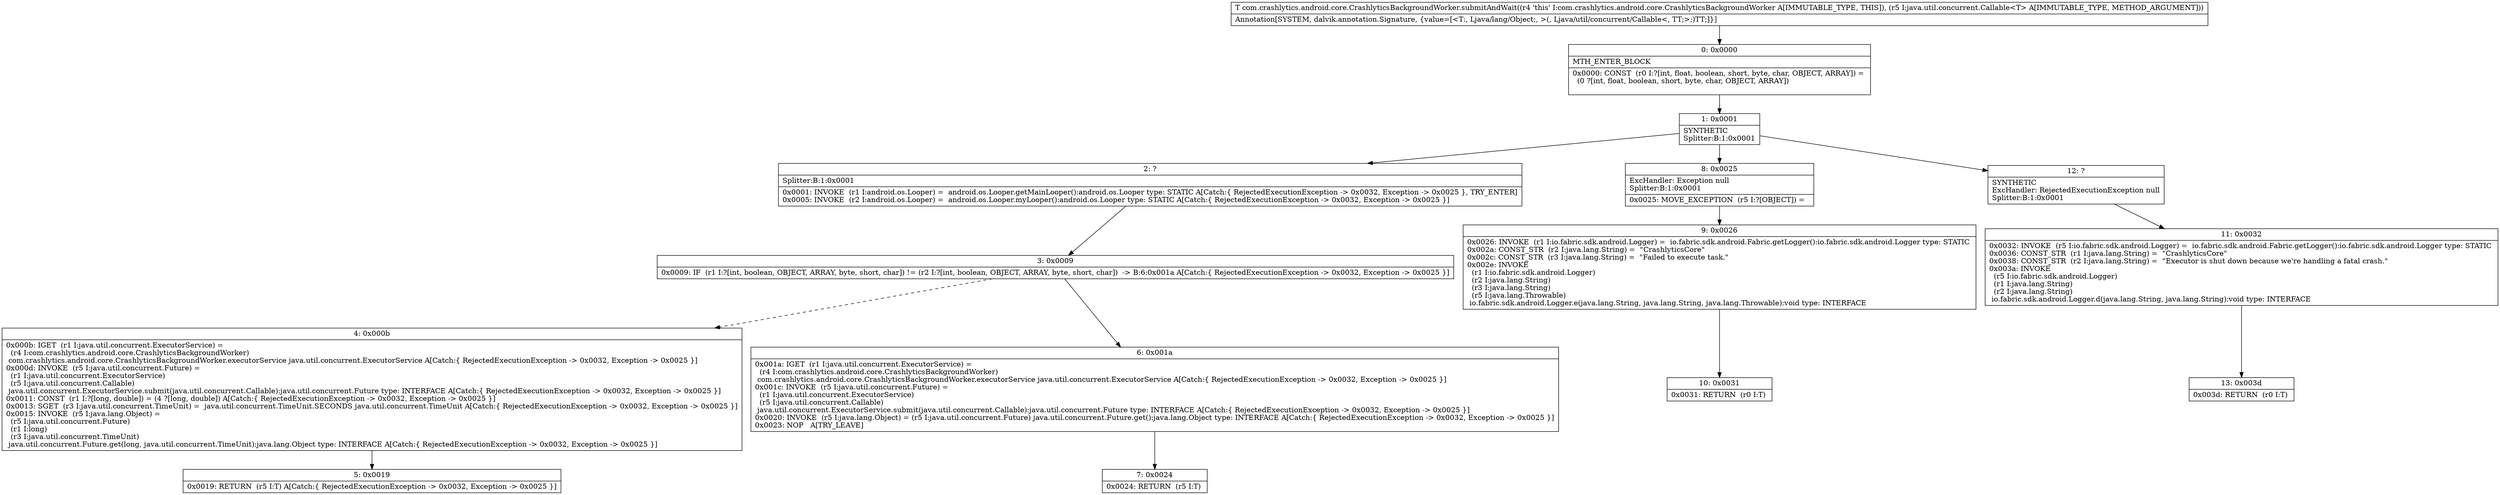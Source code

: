 digraph "CFG forcom.crashlytics.android.core.CrashlyticsBackgroundWorker.submitAndWait(Ljava\/util\/concurrent\/Callable;)Ljava\/lang\/Object;" {
Node_0 [shape=record,label="{0\:\ 0x0000|MTH_ENTER_BLOCK\l|0x0000: CONST  (r0 I:?[int, float, boolean, short, byte, char, OBJECT, ARRAY]) = \l  (0 ?[int, float, boolean, short, byte, char, OBJECT, ARRAY])\l \l}"];
Node_1 [shape=record,label="{1\:\ 0x0001|SYNTHETIC\lSplitter:B:1:0x0001\l}"];
Node_2 [shape=record,label="{2\:\ ?|Splitter:B:1:0x0001\l|0x0001: INVOKE  (r1 I:android.os.Looper) =  android.os.Looper.getMainLooper():android.os.Looper type: STATIC A[Catch:\{ RejectedExecutionException \-\> 0x0032, Exception \-\> 0x0025 \}, TRY_ENTER]\l0x0005: INVOKE  (r2 I:android.os.Looper) =  android.os.Looper.myLooper():android.os.Looper type: STATIC A[Catch:\{ RejectedExecutionException \-\> 0x0032, Exception \-\> 0x0025 \}]\l}"];
Node_3 [shape=record,label="{3\:\ 0x0009|0x0009: IF  (r1 I:?[int, boolean, OBJECT, ARRAY, byte, short, char]) != (r2 I:?[int, boolean, OBJECT, ARRAY, byte, short, char])  \-\> B:6:0x001a A[Catch:\{ RejectedExecutionException \-\> 0x0032, Exception \-\> 0x0025 \}]\l}"];
Node_4 [shape=record,label="{4\:\ 0x000b|0x000b: IGET  (r1 I:java.util.concurrent.ExecutorService) = \l  (r4 I:com.crashlytics.android.core.CrashlyticsBackgroundWorker)\l com.crashlytics.android.core.CrashlyticsBackgroundWorker.executorService java.util.concurrent.ExecutorService A[Catch:\{ RejectedExecutionException \-\> 0x0032, Exception \-\> 0x0025 \}]\l0x000d: INVOKE  (r5 I:java.util.concurrent.Future) = \l  (r1 I:java.util.concurrent.ExecutorService)\l  (r5 I:java.util.concurrent.Callable)\l java.util.concurrent.ExecutorService.submit(java.util.concurrent.Callable):java.util.concurrent.Future type: INTERFACE A[Catch:\{ RejectedExecutionException \-\> 0x0032, Exception \-\> 0x0025 \}]\l0x0011: CONST  (r1 I:?[long, double]) = (4 ?[long, double]) A[Catch:\{ RejectedExecutionException \-\> 0x0032, Exception \-\> 0x0025 \}]\l0x0013: SGET  (r3 I:java.util.concurrent.TimeUnit) =  java.util.concurrent.TimeUnit.SECONDS java.util.concurrent.TimeUnit A[Catch:\{ RejectedExecutionException \-\> 0x0032, Exception \-\> 0x0025 \}]\l0x0015: INVOKE  (r5 I:java.lang.Object) = \l  (r5 I:java.util.concurrent.Future)\l  (r1 I:long)\l  (r3 I:java.util.concurrent.TimeUnit)\l java.util.concurrent.Future.get(long, java.util.concurrent.TimeUnit):java.lang.Object type: INTERFACE A[Catch:\{ RejectedExecutionException \-\> 0x0032, Exception \-\> 0x0025 \}]\l}"];
Node_5 [shape=record,label="{5\:\ 0x0019|0x0019: RETURN  (r5 I:T) A[Catch:\{ RejectedExecutionException \-\> 0x0032, Exception \-\> 0x0025 \}]\l}"];
Node_6 [shape=record,label="{6\:\ 0x001a|0x001a: IGET  (r1 I:java.util.concurrent.ExecutorService) = \l  (r4 I:com.crashlytics.android.core.CrashlyticsBackgroundWorker)\l com.crashlytics.android.core.CrashlyticsBackgroundWorker.executorService java.util.concurrent.ExecutorService A[Catch:\{ RejectedExecutionException \-\> 0x0032, Exception \-\> 0x0025 \}]\l0x001c: INVOKE  (r5 I:java.util.concurrent.Future) = \l  (r1 I:java.util.concurrent.ExecutorService)\l  (r5 I:java.util.concurrent.Callable)\l java.util.concurrent.ExecutorService.submit(java.util.concurrent.Callable):java.util.concurrent.Future type: INTERFACE A[Catch:\{ RejectedExecutionException \-\> 0x0032, Exception \-\> 0x0025 \}]\l0x0020: INVOKE  (r5 I:java.lang.Object) = (r5 I:java.util.concurrent.Future) java.util.concurrent.Future.get():java.lang.Object type: INTERFACE A[Catch:\{ RejectedExecutionException \-\> 0x0032, Exception \-\> 0x0025 \}]\l0x0023: NOP   A[TRY_LEAVE]\l}"];
Node_7 [shape=record,label="{7\:\ 0x0024|0x0024: RETURN  (r5 I:T) \l}"];
Node_8 [shape=record,label="{8\:\ 0x0025|ExcHandler: Exception null\lSplitter:B:1:0x0001\l|0x0025: MOVE_EXCEPTION  (r5 I:?[OBJECT]) =  \l}"];
Node_9 [shape=record,label="{9\:\ 0x0026|0x0026: INVOKE  (r1 I:io.fabric.sdk.android.Logger) =  io.fabric.sdk.android.Fabric.getLogger():io.fabric.sdk.android.Logger type: STATIC \l0x002a: CONST_STR  (r2 I:java.lang.String) =  \"CrashlyticsCore\" \l0x002c: CONST_STR  (r3 I:java.lang.String) =  \"Failed to execute task.\" \l0x002e: INVOKE  \l  (r1 I:io.fabric.sdk.android.Logger)\l  (r2 I:java.lang.String)\l  (r3 I:java.lang.String)\l  (r5 I:java.lang.Throwable)\l io.fabric.sdk.android.Logger.e(java.lang.String, java.lang.String, java.lang.Throwable):void type: INTERFACE \l}"];
Node_10 [shape=record,label="{10\:\ 0x0031|0x0031: RETURN  (r0 I:T) \l}"];
Node_11 [shape=record,label="{11\:\ 0x0032|0x0032: INVOKE  (r5 I:io.fabric.sdk.android.Logger) =  io.fabric.sdk.android.Fabric.getLogger():io.fabric.sdk.android.Logger type: STATIC \l0x0036: CONST_STR  (r1 I:java.lang.String) =  \"CrashlyticsCore\" \l0x0038: CONST_STR  (r2 I:java.lang.String) =  \"Executor is shut down because we're handling a fatal crash.\" \l0x003a: INVOKE  \l  (r5 I:io.fabric.sdk.android.Logger)\l  (r1 I:java.lang.String)\l  (r2 I:java.lang.String)\l io.fabric.sdk.android.Logger.d(java.lang.String, java.lang.String):void type: INTERFACE \l}"];
Node_12 [shape=record,label="{12\:\ ?|SYNTHETIC\lExcHandler: RejectedExecutionException null\lSplitter:B:1:0x0001\l}"];
Node_13 [shape=record,label="{13\:\ 0x003d|0x003d: RETURN  (r0 I:T) \l}"];
MethodNode[shape=record,label="{T com.crashlytics.android.core.CrashlyticsBackgroundWorker.submitAndWait((r4 'this' I:com.crashlytics.android.core.CrashlyticsBackgroundWorker A[IMMUTABLE_TYPE, THIS]), (r5 I:java.util.concurrent.Callable\<T\> A[IMMUTABLE_TYPE, METHOD_ARGUMENT]))  | Annotation[SYSTEM, dalvik.annotation.Signature, \{value=[\<T:, Ljava\/lang\/Object;, \>(, Ljava\/util\/concurrent\/Callable\<, TT;\>;)TT;]\}]\l}"];
MethodNode -> Node_0;
Node_0 -> Node_1;
Node_1 -> Node_2;
Node_1 -> Node_12;
Node_1 -> Node_8;
Node_2 -> Node_3;
Node_3 -> Node_4[style=dashed];
Node_3 -> Node_6;
Node_4 -> Node_5;
Node_6 -> Node_7;
Node_8 -> Node_9;
Node_9 -> Node_10;
Node_11 -> Node_13;
Node_12 -> Node_11;
}

